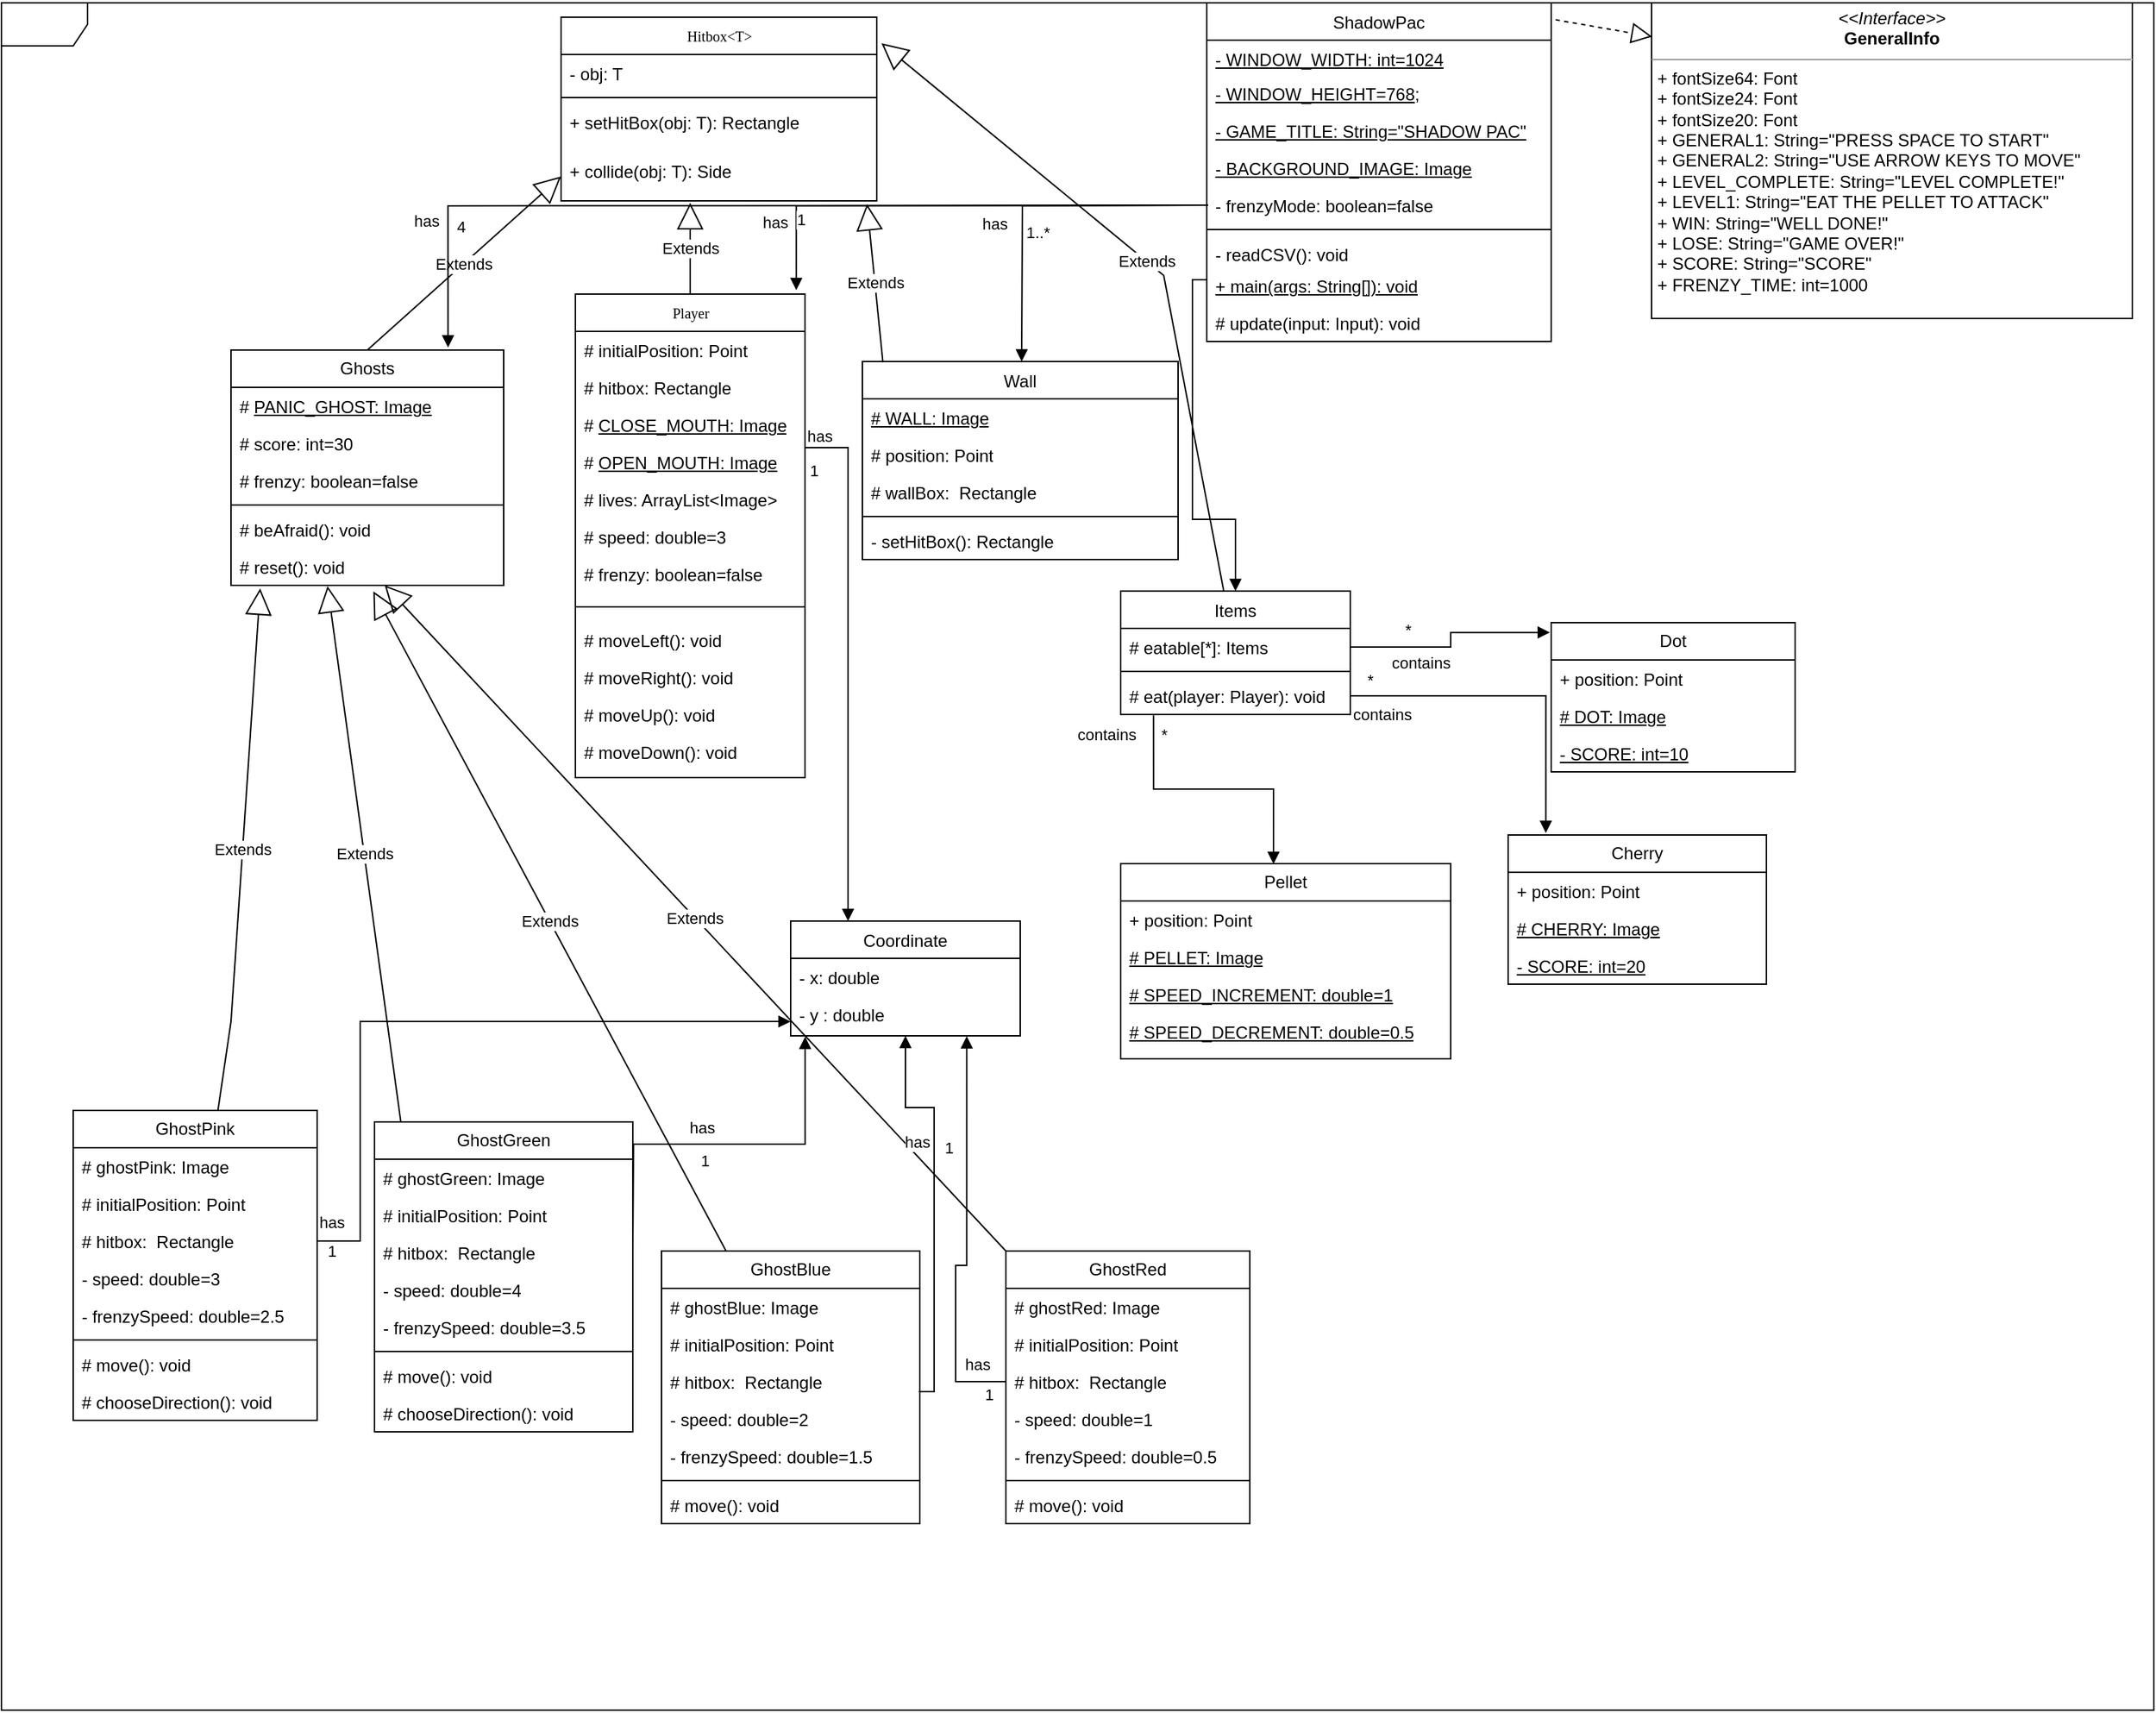 <mxfile version="21.2.1" type="github">
  <diagram name="Project2A" id="c4acf3e9-155e-7222-9cf6-157b1a14988f">
    <mxGraphModel dx="2158" dy="1392" grid="1" gridSize="10" guides="1" tooltips="1" connect="1" arrows="1" fold="1" page="1" pageScale="1" pageWidth="1100" pageHeight="850" background="none" math="0" shadow="0">
      <root>
        <mxCell id="0" />
        <mxCell id="1" parent="0" />
        <mxCell id="17acba5748e5396b-1" value="" style="shape=umlFrame;whiteSpace=wrap;html=1;rounded=0;shadow=0;comic=0;labelBackgroundColor=none;strokeWidth=1;fontFamily=Verdana;fontSize=10;align=center;" parent="1" vertex="1">
          <mxGeometry x="-210" y="-190" width="1500" height="1190" as="geometry" />
        </mxCell>
        <mxCell id="17acba5748e5396b-20" value="Player" style="swimlane;html=1;fontStyle=0;childLayout=stackLayout;horizontal=1;startSize=26;fillColor=none;horizontalStack=0;resizeParent=1;resizeLast=0;collapsible=1;marginBottom=0;swimlaneFillColor=#ffffff;rounded=0;shadow=0;comic=0;labelBackgroundColor=none;strokeWidth=1;fontFamily=Verdana;fontSize=10;align=center;" parent="1" vertex="1">
          <mxGeometry x="190" y="13" width="160" height="337" as="geometry" />
        </mxCell>
        <mxCell id="qDZFBg_JXgDjy2f92j5_-89" value="# initialPosition: Point" style="text;strokeColor=none;fillColor=none;align=left;verticalAlign=top;spacingLeft=4;spacingRight=4;overflow=hidden;rotatable=0;points=[[0,0.5],[1,0.5]];portConstraint=eastwest;whiteSpace=wrap;html=1;" parent="17acba5748e5396b-20" vertex="1">
          <mxGeometry y="26" width="160" height="26" as="geometry" />
        </mxCell>
        <mxCell id="qDZFBg_JXgDjy2f92j5_-82" value="# hitbox: Rectangle" style="text;strokeColor=none;fillColor=none;align=left;verticalAlign=top;spacingLeft=4;spacingRight=4;overflow=hidden;rotatable=0;points=[[0,0.5],[1,0.5]];portConstraint=eastwest;whiteSpace=wrap;html=1;" parent="17acba5748e5396b-20" vertex="1">
          <mxGeometry y="52" width="160" height="26" as="geometry" />
        </mxCell>
        <mxCell id="17acba5748e5396b-26" value="# &lt;u&gt;CLOSE_MOUTH: Image&lt;/u&gt;" style="text;html=1;strokeColor=none;fillColor=none;align=left;verticalAlign=top;spacingLeft=4;spacingRight=4;whiteSpace=wrap;overflow=hidden;rotatable=0;points=[[0,0.5],[1,0.5]];portConstraint=eastwest;rounded=0;labelBackgroundColor=none;" parent="17acba5748e5396b-20" vertex="1">
          <mxGeometry y="78" width="160" height="26" as="geometry" />
        </mxCell>
        <mxCell id="GCUkzV-BT8ThGP77Yl1W-6" value="# &lt;u&gt;OPEN_MOUTH: Image&lt;/u&gt;" style="text;strokeColor=none;fillColor=none;align=left;verticalAlign=top;spacingLeft=4;spacingRight=4;overflow=hidden;rotatable=0;points=[[0,0.5],[1,0.5]];portConstraint=eastwest;whiteSpace=wrap;html=1;rounded=0;labelBackgroundColor=none;" parent="17acba5748e5396b-20" vertex="1">
          <mxGeometry y="104" width="160" height="26" as="geometry" />
        </mxCell>
        <mxCell id="qDZFBg_JXgDjy2f92j5_-4" value="# lives: ArrayList&amp;lt;Image&amp;gt;" style="text;strokeColor=none;fillColor=none;align=left;verticalAlign=top;spacingLeft=4;spacingRight=4;overflow=hidden;rotatable=0;points=[[0,0.5],[1,0.5]];portConstraint=eastwest;whiteSpace=wrap;html=1;rounded=0;labelBackgroundColor=none;" parent="17acba5748e5396b-20" vertex="1">
          <mxGeometry y="130" width="160" height="26" as="geometry" />
        </mxCell>
        <mxCell id="qDZFBg_JXgDjy2f92j5_-105" value="# speed: double=3" style="text;strokeColor=none;fillColor=none;align=left;verticalAlign=top;spacingLeft=4;spacingRight=4;overflow=hidden;rotatable=0;points=[[0,0.5],[1,0.5]];portConstraint=eastwest;whiteSpace=wrap;html=1;" parent="17acba5748e5396b-20" vertex="1">
          <mxGeometry y="156" width="160" height="26" as="geometry" />
        </mxCell>
        <mxCell id="qDZFBg_JXgDjy2f92j5_-115" value="# frenzy: boolean=false" style="text;strokeColor=none;fillColor=none;align=left;verticalAlign=top;spacingLeft=4;spacingRight=4;overflow=hidden;rotatable=0;points=[[0,0.5],[1,0.5]];portConstraint=eastwest;whiteSpace=wrap;html=1;" parent="17acba5748e5396b-20" vertex="1">
          <mxGeometry y="182" width="160" height="26" as="geometry" />
        </mxCell>
        <mxCell id="GCUkzV-BT8ThGP77Yl1W-9" value="" style="line;strokeWidth=1;fillColor=none;align=left;verticalAlign=middle;spacingTop=-1;spacingLeft=3;spacingRight=3;rotatable=0;labelPosition=right;points=[];portConstraint=eastwest;rounded=0;labelBackgroundColor=none;" parent="17acba5748e5396b-20" vertex="1">
          <mxGeometry y="208" width="160" height="20" as="geometry" />
        </mxCell>
        <mxCell id="Q0Cc9bdyWLaLym2gAw66-14" value="# moveLeft(): void" style="text;strokeColor=none;fillColor=none;align=left;verticalAlign=top;spacingLeft=4;spacingRight=4;overflow=hidden;rotatable=0;points=[[0,0.5],[1,0.5]];portConstraint=eastwest;whiteSpace=wrap;html=1;" parent="17acba5748e5396b-20" vertex="1">
          <mxGeometry y="228" width="160" height="26" as="geometry" />
        </mxCell>
        <mxCell id="Q0Cc9bdyWLaLym2gAw66-15" value="# moveRight(): void" style="text;strokeColor=none;fillColor=none;align=left;verticalAlign=top;spacingLeft=4;spacingRight=4;overflow=hidden;rotatable=0;points=[[0,0.5],[1,0.5]];portConstraint=eastwest;whiteSpace=wrap;html=1;" parent="17acba5748e5396b-20" vertex="1">
          <mxGeometry y="254" width="160" height="26" as="geometry" />
        </mxCell>
        <mxCell id="Q0Cc9bdyWLaLym2gAw66-16" value="# moveUp(): void&lt;br&gt;" style="text;strokeColor=none;fillColor=none;align=left;verticalAlign=top;spacingLeft=4;spacingRight=4;overflow=hidden;rotatable=0;points=[[0,0.5],[1,0.5]];portConstraint=eastwest;whiteSpace=wrap;html=1;" parent="17acba5748e5396b-20" vertex="1">
          <mxGeometry y="280" width="160" height="26" as="geometry" />
        </mxCell>
        <mxCell id="Q0Cc9bdyWLaLym2gAw66-17" value="# moveDown(): void" style="text;strokeColor=none;fillColor=none;align=left;verticalAlign=top;spacingLeft=4;spacingRight=4;overflow=hidden;rotatable=0;points=[[0,0.5],[1,0.5]];portConstraint=eastwest;whiteSpace=wrap;html=1;" parent="17acba5748e5396b-20" vertex="1">
          <mxGeometry y="306" width="160" height="26" as="geometry" />
        </mxCell>
        <mxCell id="17acba5748e5396b-30" value="Hitbox&amp;lt;T&amp;gt;" style="swimlane;html=1;fontStyle=0;childLayout=stackLayout;horizontal=1;startSize=26;fillColor=none;horizontalStack=0;resizeParent=1;resizeLast=0;collapsible=1;marginBottom=0;swimlaneFillColor=#ffffff;rounded=0;shadow=0;comic=0;labelBackgroundColor=none;strokeWidth=1;fontFamily=Verdana;fontSize=10;align=center;" parent="1" vertex="1">
          <mxGeometry x="180" y="-180" width="220" height="128" as="geometry" />
        </mxCell>
        <mxCell id="Q0Cc9bdyWLaLym2gAw66-18" value="- obj: T" style="text;strokeColor=none;fillColor=none;align=left;verticalAlign=top;spacingLeft=4;spacingRight=4;overflow=hidden;rotatable=0;points=[[0,0.5],[1,0.5]];portConstraint=eastwest;whiteSpace=wrap;html=1;" parent="17acba5748e5396b-30" vertex="1">
          <mxGeometry y="26" width="220" height="26" as="geometry" />
        </mxCell>
        <mxCell id="YhRiEHtKpG16Ihxb19kn-3" value="" style="line;strokeWidth=1;fillColor=none;align=left;verticalAlign=middle;spacingTop=-1;spacingLeft=3;spacingRight=3;rotatable=0;labelPosition=right;points=[];portConstraint=eastwest;strokeColor=inherit;" vertex="1" parent="17acba5748e5396b-30">
          <mxGeometry y="52" width="220" height="8" as="geometry" />
        </mxCell>
        <mxCell id="17acba5748e5396b-33" value="+ setHitBox(obj: T): Rectangle" style="text;html=1;strokeColor=none;fillColor=none;align=left;verticalAlign=top;spacingLeft=4;spacingRight=4;whiteSpace=wrap;overflow=hidden;rotatable=0;points=[[0,0.5],[1,0.5]];portConstraint=eastwest;rounded=0;labelBackgroundColor=none;" parent="17acba5748e5396b-30" vertex="1">
          <mxGeometry y="60" width="220" height="34" as="geometry" />
        </mxCell>
        <mxCell id="qDZFBg_JXgDjy2f92j5_-71" value="+ collide(obj: T): Side" style="text;strokeColor=none;fillColor=none;align=left;verticalAlign=top;spacingLeft=4;spacingRight=4;overflow=hidden;rotatable=0;points=[[0,0.5],[1,0.5]];portConstraint=eastwest;whiteSpace=wrap;html=1;" parent="17acba5748e5396b-30" vertex="1">
          <mxGeometry y="94" width="220" height="34" as="geometry" />
        </mxCell>
        <mxCell id="GCUkzV-BT8ThGP77Yl1W-14" value="&lt;span style=&quot;font-weight: normal;&quot;&gt;Items&lt;/span&gt;" style="swimlane;fontStyle=1;align=center;verticalAlign=top;childLayout=stackLayout;horizontal=1;startSize=26;horizontalStack=0;resizeParent=1;resizeParentMax=0;resizeLast=0;collapsible=1;marginBottom=0;whiteSpace=wrap;html=1;rounded=0;labelBackgroundColor=none;" parent="1" vertex="1">
          <mxGeometry x="570" y="220" width="160" height="86" as="geometry" />
        </mxCell>
        <mxCell id="GCUkzV-BT8ThGP77Yl1W-15" value="# eatable[*]: Items" style="text;strokeColor=none;fillColor=none;align=left;verticalAlign=top;spacingLeft=4;spacingRight=4;overflow=hidden;rotatable=0;points=[[0,0.5],[1,0.5]];portConstraint=eastwest;whiteSpace=wrap;html=1;rounded=0;labelBackgroundColor=none;" parent="GCUkzV-BT8ThGP77Yl1W-14" vertex="1">
          <mxGeometry y="26" width="160" height="26" as="geometry" />
        </mxCell>
        <mxCell id="GCUkzV-BT8ThGP77Yl1W-16" value="" style="line;strokeWidth=1;fillColor=none;align=left;verticalAlign=middle;spacingTop=-1;spacingLeft=3;spacingRight=3;rotatable=0;labelPosition=right;points=[];portConstraint=eastwest;rounded=0;labelBackgroundColor=none;" parent="GCUkzV-BT8ThGP77Yl1W-14" vertex="1">
          <mxGeometry y="52" width="160" height="8" as="geometry" />
        </mxCell>
        <mxCell id="GCUkzV-BT8ThGP77Yl1W-17" value="# eat(player: Player): void" style="text;strokeColor=none;fillColor=none;align=left;verticalAlign=top;spacingLeft=4;spacingRight=4;overflow=hidden;rotatable=0;points=[[0,0.5],[1,0.5]];portConstraint=eastwest;whiteSpace=wrap;html=1;rounded=0;labelBackgroundColor=none;" parent="GCUkzV-BT8ThGP77Yl1W-14" vertex="1">
          <mxGeometry y="60" width="160" height="26" as="geometry" />
        </mxCell>
        <mxCell id="GCUkzV-BT8ThGP77Yl1W-18" value="Ghosts" style="swimlane;fontStyle=0;childLayout=stackLayout;horizontal=1;startSize=26;fillColor=none;horizontalStack=0;resizeParent=1;resizeParentMax=0;resizeLast=0;collapsible=1;marginBottom=0;whiteSpace=wrap;html=1;rounded=0;labelBackgroundColor=none;" parent="1" vertex="1">
          <mxGeometry x="-50" y="52" width="190" height="164" as="geometry" />
        </mxCell>
        <mxCell id="GCUkzV-BT8ThGP77Yl1W-19" value="# &lt;u&gt;PANIC_GHOST: Image&lt;/u&gt;" style="text;strokeColor=none;fillColor=none;align=left;verticalAlign=top;spacingLeft=4;spacingRight=4;overflow=hidden;rotatable=0;points=[[0,0.5],[1,0.5]];portConstraint=eastwest;whiteSpace=wrap;html=1;rounded=0;labelBackgroundColor=none;" parent="GCUkzV-BT8ThGP77Yl1W-18" vertex="1">
          <mxGeometry y="26" width="190" height="26" as="geometry" />
        </mxCell>
        <mxCell id="GCUkzV-BT8ThGP77Yl1W-20" value="# score: int=30" style="text;strokeColor=none;fillColor=none;align=left;verticalAlign=top;spacingLeft=4;spacingRight=4;overflow=hidden;rotatable=0;points=[[0,0.5],[1,0.5]];portConstraint=eastwest;whiteSpace=wrap;html=1;rounded=0;labelBackgroundColor=none;" parent="GCUkzV-BT8ThGP77Yl1W-18" vertex="1">
          <mxGeometry y="52" width="190" height="26" as="geometry" />
        </mxCell>
        <mxCell id="qDZFBg_JXgDjy2f92j5_-116" value="# frenzy: boolean=false" style="text;strokeColor=none;fillColor=none;align=left;verticalAlign=top;spacingLeft=4;spacingRight=4;overflow=hidden;rotatable=0;points=[[0,0.5],[1,0.5]];portConstraint=eastwest;whiteSpace=wrap;html=1;" parent="GCUkzV-BT8ThGP77Yl1W-18" vertex="1">
          <mxGeometry y="78" width="190" height="26" as="geometry" />
        </mxCell>
        <mxCell id="qDZFBg_JXgDjy2f92j5_-6" value="" style="line;strokeWidth=1;fillColor=none;align=left;verticalAlign=middle;spacingTop=-1;spacingLeft=3;spacingRight=3;rotatable=0;labelPosition=right;points=[];portConstraint=eastwest;rounded=0;labelBackgroundColor=none;" parent="GCUkzV-BT8ThGP77Yl1W-18" vertex="1">
          <mxGeometry y="104" width="190" height="8" as="geometry" />
        </mxCell>
        <mxCell id="GCUkzV-BT8ThGP77Yl1W-21" value="# beAfraid(): void" style="text;strokeColor=none;fillColor=none;align=left;verticalAlign=top;spacingLeft=4;spacingRight=4;overflow=hidden;rotatable=0;points=[[0,0.5],[1,0.5]];portConstraint=eastwest;whiteSpace=wrap;html=1;rounded=0;labelBackgroundColor=none;" parent="GCUkzV-BT8ThGP77Yl1W-18" vertex="1">
          <mxGeometry y="112" width="190" height="26" as="geometry" />
        </mxCell>
        <mxCell id="qDZFBg_JXgDjy2f92j5_-29" value="# reset(): void" style="text;strokeColor=none;fillColor=none;align=left;verticalAlign=top;spacingLeft=4;spacingRight=4;overflow=hidden;rotatable=0;points=[[0,0.5],[1,0.5]];portConstraint=eastwest;whiteSpace=wrap;html=1;rounded=0;labelBackgroundColor=none;" parent="GCUkzV-BT8ThGP77Yl1W-18" vertex="1">
          <mxGeometry y="138" width="190" height="26" as="geometry" />
        </mxCell>
        <mxCell id="GCUkzV-BT8ThGP77Yl1W-22" value="&lt;span style=&quot;font-weight: normal;&quot;&gt;Wall&lt;/span&gt;" style="swimlane;fontStyle=1;align=center;verticalAlign=top;childLayout=stackLayout;horizontal=1;startSize=26;horizontalStack=0;resizeParent=1;resizeParentMax=0;resizeLast=0;collapsible=1;marginBottom=0;whiteSpace=wrap;html=1;rounded=0;labelBackgroundColor=none;" parent="1" vertex="1">
          <mxGeometry x="390" y="60" width="220" height="138" as="geometry" />
        </mxCell>
        <mxCell id="GCUkzV-BT8ThGP77Yl1W-23" value="&lt;u&gt;# WALL: Image&lt;/u&gt;" style="text;strokeColor=none;fillColor=none;align=left;verticalAlign=top;spacingLeft=4;spacingRight=4;overflow=hidden;rotatable=0;points=[[0,0.5],[1,0.5]];portConstraint=eastwest;whiteSpace=wrap;html=1;rounded=0;labelBackgroundColor=none;" parent="GCUkzV-BT8ThGP77Yl1W-22" vertex="1">
          <mxGeometry y="26" width="220" height="26" as="geometry" />
        </mxCell>
        <mxCell id="YhRiEHtKpG16Ihxb19kn-4" value="# position: Point" style="text;strokeColor=none;fillColor=none;align=left;verticalAlign=top;spacingLeft=4;spacingRight=4;overflow=hidden;rotatable=0;points=[[0,0.5],[1,0.5]];portConstraint=eastwest;whiteSpace=wrap;html=1;" vertex="1" parent="GCUkzV-BT8ThGP77Yl1W-22">
          <mxGeometry y="52" width="220" height="26" as="geometry" />
        </mxCell>
        <mxCell id="qDZFBg_JXgDjy2f92j5_-70" value="# wallBox:&amp;nbsp; Rectangle" style="text;strokeColor=none;fillColor=none;align=left;verticalAlign=top;spacingLeft=4;spacingRight=4;overflow=hidden;rotatable=0;points=[[0,0.5],[1,0.5]];portConstraint=eastwest;whiteSpace=wrap;html=1;" parent="GCUkzV-BT8ThGP77Yl1W-22" vertex="1">
          <mxGeometry y="78" width="220" height="26" as="geometry" />
        </mxCell>
        <mxCell id="GCUkzV-BT8ThGP77Yl1W-24" value="" style="line;strokeWidth=1;fillColor=none;align=left;verticalAlign=middle;spacingTop=-1;spacingLeft=3;spacingRight=3;rotatable=0;labelPosition=right;points=[];portConstraint=eastwest;rounded=0;labelBackgroundColor=none;" parent="GCUkzV-BT8ThGP77Yl1W-22" vertex="1">
          <mxGeometry y="104" width="220" height="8" as="geometry" />
        </mxCell>
        <mxCell id="GCUkzV-BT8ThGP77Yl1W-25" value="- setHitBox(): Rectangle" style="text;strokeColor=none;fillColor=none;align=left;verticalAlign=top;spacingLeft=4;spacingRight=4;overflow=hidden;rotatable=0;points=[[0,0.5],[1,0.5]];portConstraint=eastwest;whiteSpace=wrap;html=1;rounded=0;labelBackgroundColor=none;" parent="GCUkzV-BT8ThGP77Yl1W-22" vertex="1">
          <mxGeometry y="112" width="220" height="26" as="geometry" />
        </mxCell>
        <mxCell id="GCUkzV-BT8ThGP77Yl1W-30" value="GhostPink" style="swimlane;fontStyle=0;childLayout=stackLayout;horizontal=1;startSize=26;fillColor=none;horizontalStack=0;resizeParent=1;resizeParentMax=0;resizeLast=0;collapsible=1;marginBottom=0;whiteSpace=wrap;html=1;spacing=2;rounded=0;labelBackgroundColor=none;" parent="1" vertex="1">
          <mxGeometry x="-160" y="582" width="170" height="216" as="geometry" />
        </mxCell>
        <mxCell id="GCUkzV-BT8ThGP77Yl1W-31" value="# ghostPink: Image" style="text;strokeColor=none;fillColor=none;align=left;verticalAlign=top;spacingLeft=4;spacingRight=4;overflow=hidden;rotatable=0;points=[[0,0.5],[1,0.5]];portConstraint=eastwest;whiteSpace=wrap;html=1;rounded=0;labelBackgroundColor=none;" parent="GCUkzV-BT8ThGP77Yl1W-30" vertex="1">
          <mxGeometry y="26" width="170" height="26" as="geometry" />
        </mxCell>
        <mxCell id="qDZFBg_JXgDjy2f92j5_-34" value="# initialPosition: Point" style="text;strokeColor=none;fillColor=none;align=left;verticalAlign=top;spacingLeft=4;spacingRight=4;overflow=hidden;rotatable=0;points=[[0,0.5],[1,0.5]];portConstraint=eastwest;whiteSpace=wrap;html=1;rounded=0;labelBackgroundColor=none;" parent="GCUkzV-BT8ThGP77Yl1W-30" vertex="1">
          <mxGeometry y="52" width="170" height="26" as="geometry" />
        </mxCell>
        <mxCell id="qDZFBg_JXgDjy2f92j5_-66" value="# hitbox:&amp;nbsp; Rectangle" style="text;strokeColor=none;fillColor=none;align=left;verticalAlign=top;spacingLeft=4;spacingRight=4;overflow=hidden;rotatable=0;points=[[0,0.5],[1,0.5]];portConstraint=eastwest;whiteSpace=wrap;html=1;" parent="GCUkzV-BT8ThGP77Yl1W-30" vertex="1">
          <mxGeometry y="78" width="170" height="26" as="geometry" />
        </mxCell>
        <mxCell id="GCUkzV-BT8ThGP77Yl1W-32" value="- speed: double=3" style="text;strokeColor=none;fillColor=none;align=left;verticalAlign=top;spacingLeft=4;spacingRight=4;overflow=hidden;rotatable=0;points=[[0,0.5],[1,0.5]];portConstraint=eastwest;whiteSpace=wrap;html=1;rounded=0;labelBackgroundColor=none;" parent="GCUkzV-BT8ThGP77Yl1W-30" vertex="1">
          <mxGeometry y="104" width="170" height="26" as="geometry" />
        </mxCell>
        <mxCell id="GCUkzV-BT8ThGP77Yl1W-33" value="- frenzySpeed: double=2.5" style="text;strokeColor=none;fillColor=none;align=left;verticalAlign=top;spacingLeft=4;spacingRight=4;overflow=hidden;rotatable=0;points=[[0,0.5],[1,0.5]];portConstraint=eastwest;whiteSpace=wrap;html=1;rounded=0;labelBackgroundColor=none;" parent="GCUkzV-BT8ThGP77Yl1W-30" vertex="1">
          <mxGeometry y="130" width="170" height="26" as="geometry" />
        </mxCell>
        <mxCell id="qDZFBg_JXgDjy2f92j5_-18" value="" style="line;strokeWidth=1;fillColor=none;align=left;verticalAlign=middle;spacingTop=-1;spacingLeft=3;spacingRight=3;rotatable=0;labelPosition=right;points=[];portConstraint=eastwest;rounded=0;labelBackgroundColor=none;" parent="GCUkzV-BT8ThGP77Yl1W-30" vertex="1">
          <mxGeometry y="156" width="170" height="8" as="geometry" />
        </mxCell>
        <mxCell id="qDZFBg_JXgDjy2f92j5_-27" value="# move(): void" style="text;strokeColor=none;fillColor=none;align=left;verticalAlign=top;spacingLeft=4;spacingRight=4;overflow=hidden;rotatable=0;points=[[0,0.5],[1,0.5]];portConstraint=eastwest;whiteSpace=wrap;html=1;rounded=0;labelBackgroundColor=none;" parent="GCUkzV-BT8ThGP77Yl1W-30" vertex="1">
          <mxGeometry y="164" width="170" height="26" as="geometry" />
        </mxCell>
        <mxCell id="qDZFBg_JXgDjy2f92j5_-36" value="# chooseDirection(): void" style="text;strokeColor=none;fillColor=none;align=left;verticalAlign=top;spacingLeft=4;spacingRight=4;overflow=hidden;rotatable=0;points=[[0,0.5],[1,0.5]];portConstraint=eastwest;whiteSpace=wrap;html=1;rounded=0;labelBackgroundColor=none;" parent="GCUkzV-BT8ThGP77Yl1W-30" vertex="1">
          <mxGeometry y="190" width="170" height="26" as="geometry" />
        </mxCell>
        <mxCell id="GCUkzV-BT8ThGP77Yl1W-42" value="Dot" style="swimlane;fontStyle=0;childLayout=stackLayout;horizontal=1;startSize=26;fillColor=none;horizontalStack=0;resizeParent=1;resizeParentMax=0;resizeLast=0;collapsible=1;marginBottom=0;whiteSpace=wrap;html=1;rounded=0;labelBackgroundColor=none;" parent="1" vertex="1">
          <mxGeometry x="870" y="242" width="170" height="104" as="geometry" />
        </mxCell>
        <mxCell id="Q0Cc9bdyWLaLym2gAw66-7" value="+ position: Point" style="text;strokeColor=none;fillColor=none;align=left;verticalAlign=top;spacingLeft=4;spacingRight=4;overflow=hidden;rotatable=0;points=[[0,0.5],[1,0.5]];portConstraint=eastwest;whiteSpace=wrap;html=1;" parent="GCUkzV-BT8ThGP77Yl1W-42" vertex="1">
          <mxGeometry y="26" width="170" height="26" as="geometry" />
        </mxCell>
        <mxCell id="qDZFBg_JXgDjy2f92j5_-103" value="&lt;u&gt;# DOT: Image&lt;/u&gt;" style="text;strokeColor=none;fillColor=none;align=left;verticalAlign=top;spacingLeft=4;spacingRight=4;overflow=hidden;rotatable=0;points=[[0,0.5],[1,0.5]];portConstraint=eastwest;whiteSpace=wrap;html=1;rounded=0;labelBackgroundColor=none;" parent="GCUkzV-BT8ThGP77Yl1W-42" vertex="1">
          <mxGeometry y="52" width="170" height="26" as="geometry" />
        </mxCell>
        <mxCell id="GCUkzV-BT8ThGP77Yl1W-43" value="&lt;u&gt;- SCORE: int=10&lt;/u&gt;" style="text;strokeColor=none;fillColor=none;align=left;verticalAlign=top;spacingLeft=4;spacingRight=4;overflow=hidden;rotatable=0;points=[[0,0.5],[1,0.5]];portConstraint=eastwest;whiteSpace=wrap;html=1;rounded=0;labelBackgroundColor=none;" parent="GCUkzV-BT8ThGP77Yl1W-42" vertex="1">
          <mxGeometry y="78" width="170" height="26" as="geometry" />
        </mxCell>
        <mxCell id="GCUkzV-BT8ThGP77Yl1W-46" value="Cherry" style="swimlane;fontStyle=0;childLayout=stackLayout;horizontal=1;startSize=26;fillColor=none;horizontalStack=0;resizeParent=1;resizeParentMax=0;resizeLast=0;collapsible=1;marginBottom=0;whiteSpace=wrap;html=1;rounded=0;labelBackgroundColor=none;" parent="1" vertex="1">
          <mxGeometry x="840" y="390" width="180" height="104" as="geometry" />
        </mxCell>
        <mxCell id="Q0Cc9bdyWLaLym2gAw66-6" value="+ position: Point" style="text;strokeColor=none;fillColor=none;align=left;verticalAlign=top;spacingLeft=4;spacingRight=4;overflow=hidden;rotatable=0;points=[[0,0.5],[1,0.5]];portConstraint=eastwest;whiteSpace=wrap;html=1;" parent="GCUkzV-BT8ThGP77Yl1W-46" vertex="1">
          <mxGeometry y="26" width="180" height="26" as="geometry" />
        </mxCell>
        <mxCell id="GCUkzV-BT8ThGP77Yl1W-47" value="&lt;u style=&quot;border-color: var(--border-color);&quot;&gt;# CHERRY: Image&lt;/u&gt;" style="text;strokeColor=none;fillColor=none;align=left;verticalAlign=top;spacingLeft=4;spacingRight=4;overflow=hidden;rotatable=0;points=[[0,0.5],[1,0.5]];portConstraint=eastwest;whiteSpace=wrap;html=1;rounded=0;labelBackgroundColor=none;" parent="GCUkzV-BT8ThGP77Yl1W-46" vertex="1">
          <mxGeometry y="52" width="180" height="26" as="geometry" />
        </mxCell>
        <mxCell id="GCUkzV-BT8ThGP77Yl1W-48" value="&lt;u style=&quot;border-color: var(--border-color);&quot;&gt;- SCORE: int=20&lt;/u&gt;" style="text;strokeColor=none;fillColor=none;align=left;verticalAlign=top;spacingLeft=4;spacingRight=4;overflow=hidden;rotatable=0;points=[[0,0.5],[1,0.5]];portConstraint=eastwest;whiteSpace=wrap;html=1;rounded=0;labelBackgroundColor=none;" parent="GCUkzV-BT8ThGP77Yl1W-46" vertex="1">
          <mxGeometry y="78" width="180" height="26" as="geometry" />
        </mxCell>
        <mxCell id="GCUkzV-BT8ThGP77Yl1W-50" value="Pellet" style="swimlane;fontStyle=0;childLayout=stackLayout;horizontal=1;startSize=26;fillColor=none;horizontalStack=0;resizeParent=1;resizeParentMax=0;resizeLast=0;collapsible=1;marginBottom=0;whiteSpace=wrap;html=1;rounded=0;labelBackgroundColor=none;" parent="1" vertex="1">
          <mxGeometry x="570" y="410" width="230" height="136" as="geometry" />
        </mxCell>
        <mxCell id="Q0Cc9bdyWLaLym2gAw66-5" value="+ position: Point" style="text;strokeColor=none;fillColor=none;align=left;verticalAlign=top;spacingLeft=4;spacingRight=4;overflow=hidden;rotatable=0;points=[[0,0.5],[1,0.5]];portConstraint=eastwest;whiteSpace=wrap;html=1;" parent="GCUkzV-BT8ThGP77Yl1W-50" vertex="1">
          <mxGeometry y="26" width="230" height="26" as="geometry" />
        </mxCell>
        <mxCell id="GCUkzV-BT8ThGP77Yl1W-51" value="&lt;u style=&quot;border-color: var(--border-color);&quot;&gt;# PELLET: Image&lt;/u&gt;" style="text;strokeColor=none;fillColor=none;align=left;verticalAlign=top;spacingLeft=4;spacingRight=4;overflow=hidden;rotatable=0;points=[[0,0.5],[1,0.5]];portConstraint=eastwest;whiteSpace=wrap;html=1;rounded=0;labelBackgroundColor=none;" parent="GCUkzV-BT8ThGP77Yl1W-50" vertex="1">
          <mxGeometry y="52" width="230" height="26" as="geometry" />
        </mxCell>
        <mxCell id="GCUkzV-BT8ThGP77Yl1W-52" value="&lt;u&gt;# SPEED_INCREMENT: double=1&lt;/u&gt;" style="text;strokeColor=none;fillColor=none;align=left;verticalAlign=top;spacingLeft=4;spacingRight=4;overflow=hidden;rotatable=0;points=[[0,0.5],[1,0.5]];portConstraint=eastwest;whiteSpace=wrap;html=1;rounded=0;labelBackgroundColor=none;" parent="GCUkzV-BT8ThGP77Yl1W-50" vertex="1">
          <mxGeometry y="78" width="230" height="26" as="geometry" />
        </mxCell>
        <mxCell id="GCUkzV-BT8ThGP77Yl1W-53" value="&lt;u&gt;# SPEED_DECREMENT: double=0.5&lt;/u&gt;" style="text;strokeColor=none;fillColor=none;align=left;verticalAlign=top;spacingLeft=4;spacingRight=4;overflow=hidden;rotatable=0;points=[[0,0.5],[1,0.5]];portConstraint=eastwest;whiteSpace=wrap;html=1;rounded=0;labelBackgroundColor=none;" parent="GCUkzV-BT8ThGP77Yl1W-50" vertex="1">
          <mxGeometry y="104" width="230" height="32" as="geometry" />
        </mxCell>
        <mxCell id="GCUkzV-BT8ThGP77Yl1W-63" value="&lt;p style=&quot;margin:0px;margin-top:4px;text-align:center;&quot;&gt;&lt;i&gt;&amp;lt;&amp;lt;Interface&amp;gt;&amp;gt;&lt;/i&gt;&lt;br&gt;&lt;b&gt;GeneralInfo&lt;/b&gt;&lt;/p&gt;&lt;hr size=&quot;1&quot;&gt;&lt;p style=&quot;margin:0px;margin-left:4px;&quot;&gt;+ fontSize64: Font&lt;br&gt;+ fontSize24: Font&lt;/p&gt;&lt;p style=&quot;margin:0px;margin-left:4px;&quot;&gt;+ fontSize20: Font&lt;/p&gt;&lt;p style=&quot;margin:0px;margin-left:4px;&quot;&gt;+ GENERAL1: String=&quot;PRESS SPACE TO START&quot;&lt;/p&gt;&lt;p style=&quot;margin:0px;margin-left:4px;&quot;&gt;+ GENERAL2: String=&quot;USE ARROW KEYS TO MOVE&quot;&lt;/p&gt;&lt;p style=&quot;margin:0px;margin-left:4px;&quot;&gt;+ LEVEL_COMPLETE: String=&quot;LEVEL COMPLETE!&quot;&lt;/p&gt;&lt;p style=&quot;margin:0px;margin-left:4px;&quot;&gt;+ LEVEL1: String=&quot;EAT THE PELLET TO ATTACK&quot;&lt;/p&gt;&lt;p style=&quot;margin:0px;margin-left:4px;&quot;&gt;+ WIN: String=&quot;WELL DONE!&quot;&lt;/p&gt;&lt;p style=&quot;margin:0px;margin-left:4px;&quot;&gt;+ LOSE: String=&quot;GAME OVER!&quot;&lt;/p&gt;&lt;p style=&quot;margin:0px;margin-left:4px;&quot;&gt;+ SCORE: String=&quot;SCORE&quot;&lt;/p&gt;&lt;p style=&quot;margin:0px;margin-left:4px;&quot;&gt;+ FRENZY_TIME: int=1000&lt;/p&gt;" style="verticalAlign=top;align=left;overflow=fill;fontSize=12;fontFamily=Helvetica;html=1;whiteSpace=wrap;rounded=0;labelBackgroundColor=none;" parent="1" vertex="1">
          <mxGeometry x="940" y="-190" width="335" height="220" as="geometry" />
        </mxCell>
        <mxCell id="qDZFBg_JXgDjy2f92j5_-19" value="GhostGreen" style="swimlane;fontStyle=0;childLayout=stackLayout;horizontal=1;startSize=26;fillColor=none;horizontalStack=0;resizeParent=1;resizeParentMax=0;resizeLast=0;collapsible=1;marginBottom=0;whiteSpace=wrap;html=1;spacing=2;rounded=0;labelBackgroundColor=none;" parent="1" vertex="1">
          <mxGeometry x="50" y="590" width="180" height="216" as="geometry" />
        </mxCell>
        <mxCell id="qDZFBg_JXgDjy2f92j5_-20" value="# ghostGreen: Image" style="text;strokeColor=none;fillColor=none;align=left;verticalAlign=top;spacingLeft=4;spacingRight=4;overflow=hidden;rotatable=0;points=[[0,0.5],[1,0.5]];portConstraint=eastwest;whiteSpace=wrap;html=1;rounded=0;labelBackgroundColor=none;" parent="qDZFBg_JXgDjy2f92j5_-19" vertex="1">
          <mxGeometry y="26" width="180" height="26" as="geometry" />
        </mxCell>
        <mxCell id="qDZFBg_JXgDjy2f92j5_-30" value="# initialPosition: Point" style="text;strokeColor=none;fillColor=none;align=left;verticalAlign=top;spacingLeft=4;spacingRight=4;overflow=hidden;rotatable=0;points=[[0,0.5],[1,0.5]];portConstraint=eastwest;whiteSpace=wrap;html=1;rounded=0;labelBackgroundColor=none;" parent="qDZFBg_JXgDjy2f92j5_-19" vertex="1">
          <mxGeometry y="52" width="180" height="26" as="geometry" />
        </mxCell>
        <mxCell id="qDZFBg_JXgDjy2f92j5_-67" value="# hitbox:&amp;nbsp; Rectangle" style="text;strokeColor=none;fillColor=none;align=left;verticalAlign=top;spacingLeft=4;spacingRight=4;overflow=hidden;rotatable=0;points=[[0,0.5],[1,0.5]];portConstraint=eastwest;whiteSpace=wrap;html=1;" parent="qDZFBg_JXgDjy2f92j5_-19" vertex="1">
          <mxGeometry y="78" width="180" height="26" as="geometry" />
        </mxCell>
        <mxCell id="qDZFBg_JXgDjy2f92j5_-21" value="- speed: double=4" style="text;strokeColor=none;fillColor=none;align=left;verticalAlign=top;spacingLeft=4;spacingRight=4;overflow=hidden;rotatable=0;points=[[0,0.5],[1,0.5]];portConstraint=eastwest;whiteSpace=wrap;html=1;rounded=0;labelBackgroundColor=none;" parent="qDZFBg_JXgDjy2f92j5_-19" vertex="1">
          <mxGeometry y="104" width="180" height="26" as="geometry" />
        </mxCell>
        <mxCell id="qDZFBg_JXgDjy2f92j5_-22" value="- frenzySpeed: double=3.5" style="text;strokeColor=none;fillColor=none;align=left;verticalAlign=top;spacingLeft=4;spacingRight=4;overflow=hidden;rotatable=0;points=[[0,0.5],[1,0.5]];portConstraint=eastwest;whiteSpace=wrap;html=1;rounded=0;labelBackgroundColor=none;" parent="qDZFBg_JXgDjy2f92j5_-19" vertex="1">
          <mxGeometry y="130" width="180" height="26" as="geometry" />
        </mxCell>
        <mxCell id="qDZFBg_JXgDjy2f92j5_-23" value="" style="line;strokeWidth=1;fillColor=none;align=left;verticalAlign=middle;spacingTop=-1;spacingLeft=3;spacingRight=3;rotatable=0;labelPosition=right;points=[];portConstraint=eastwest;rounded=0;labelBackgroundColor=none;" parent="qDZFBg_JXgDjy2f92j5_-19" vertex="1">
          <mxGeometry y="156" width="180" height="8" as="geometry" />
        </mxCell>
        <mxCell id="qDZFBg_JXgDjy2f92j5_-26" value="# move(): void" style="text;strokeColor=none;fillColor=none;align=left;verticalAlign=top;spacingLeft=4;spacingRight=4;overflow=hidden;rotatable=0;points=[[0,0.5],[1,0.5]];portConstraint=eastwest;whiteSpace=wrap;html=1;rounded=0;labelBackgroundColor=none;" parent="qDZFBg_JXgDjy2f92j5_-19" vertex="1">
          <mxGeometry y="164" width="180" height="26" as="geometry" />
        </mxCell>
        <mxCell id="qDZFBg_JXgDjy2f92j5_-47" value="# chooseDirection(): void" style="text;strokeColor=none;fillColor=none;align=left;verticalAlign=top;spacingLeft=4;spacingRight=4;overflow=hidden;rotatable=0;points=[[0,0.5],[1,0.5]];portConstraint=eastwest;whiteSpace=wrap;html=1;rounded=0;labelBackgroundColor=none;" parent="qDZFBg_JXgDjy2f92j5_-19" vertex="1">
          <mxGeometry y="190" width="180" height="26" as="geometry" />
        </mxCell>
        <mxCell id="qDZFBg_JXgDjy2f92j5_-38" value="GhostBlue" style="swimlane;fontStyle=0;childLayout=stackLayout;horizontal=1;startSize=26;fillColor=none;horizontalStack=0;resizeParent=1;resizeParentMax=0;resizeLast=0;collapsible=1;marginBottom=0;whiteSpace=wrap;html=1;spacing=2;rounded=0;labelBackgroundColor=none;" parent="1" vertex="1">
          <mxGeometry x="250" y="680" width="180" height="190" as="geometry" />
        </mxCell>
        <mxCell id="qDZFBg_JXgDjy2f92j5_-39" value="# ghostBlue: Image" style="text;strokeColor=none;fillColor=none;align=left;verticalAlign=top;spacingLeft=4;spacingRight=4;overflow=hidden;rotatable=0;points=[[0,0.5],[1,0.5]];portConstraint=eastwest;whiteSpace=wrap;html=1;rounded=0;labelBackgroundColor=none;" parent="qDZFBg_JXgDjy2f92j5_-38" vertex="1">
          <mxGeometry y="26" width="180" height="26" as="geometry" />
        </mxCell>
        <mxCell id="qDZFBg_JXgDjy2f92j5_-40" value="# initialPosition: Point" style="text;strokeColor=none;fillColor=none;align=left;verticalAlign=top;spacingLeft=4;spacingRight=4;overflow=hidden;rotatable=0;points=[[0,0.5],[1,0.5]];portConstraint=eastwest;whiteSpace=wrap;html=1;rounded=0;labelBackgroundColor=none;" parent="qDZFBg_JXgDjy2f92j5_-38" vertex="1">
          <mxGeometry y="52" width="180" height="26" as="geometry" />
        </mxCell>
        <mxCell id="qDZFBg_JXgDjy2f92j5_-68" value="# hitbox:&amp;nbsp; Rectangle" style="text;strokeColor=none;fillColor=none;align=left;verticalAlign=top;spacingLeft=4;spacingRight=4;overflow=hidden;rotatable=0;points=[[0,0.5],[1,0.5]];portConstraint=eastwest;whiteSpace=wrap;html=1;" parent="qDZFBg_JXgDjy2f92j5_-38" vertex="1">
          <mxGeometry y="78" width="180" height="26" as="geometry" />
        </mxCell>
        <mxCell id="qDZFBg_JXgDjy2f92j5_-42" value="- speed: double=2" style="text;strokeColor=none;fillColor=none;align=left;verticalAlign=top;spacingLeft=4;spacingRight=4;overflow=hidden;rotatable=0;points=[[0,0.5],[1,0.5]];portConstraint=eastwest;whiteSpace=wrap;html=1;rounded=0;labelBackgroundColor=none;" parent="qDZFBg_JXgDjy2f92j5_-38" vertex="1">
          <mxGeometry y="104" width="180" height="26" as="geometry" />
        </mxCell>
        <mxCell id="qDZFBg_JXgDjy2f92j5_-43" value="- frenzySpeed: double=1.5" style="text;strokeColor=none;fillColor=none;align=left;verticalAlign=top;spacingLeft=4;spacingRight=4;overflow=hidden;rotatable=0;points=[[0,0.5],[1,0.5]];portConstraint=eastwest;whiteSpace=wrap;html=1;rounded=0;labelBackgroundColor=none;" parent="qDZFBg_JXgDjy2f92j5_-38" vertex="1">
          <mxGeometry y="130" width="180" height="26" as="geometry" />
        </mxCell>
        <mxCell id="qDZFBg_JXgDjy2f92j5_-44" value="" style="line;strokeWidth=1;fillColor=none;align=left;verticalAlign=middle;spacingTop=-1;spacingLeft=3;spacingRight=3;rotatable=0;labelPosition=right;points=[];portConstraint=eastwest;rounded=0;labelBackgroundColor=none;" parent="qDZFBg_JXgDjy2f92j5_-38" vertex="1">
          <mxGeometry y="156" width="180" height="8" as="geometry" />
        </mxCell>
        <mxCell id="qDZFBg_JXgDjy2f92j5_-45" value="# move(): void" style="text;strokeColor=none;fillColor=none;align=left;verticalAlign=top;spacingLeft=4;spacingRight=4;overflow=hidden;rotatable=0;points=[[0,0.5],[1,0.5]];portConstraint=eastwest;whiteSpace=wrap;html=1;rounded=0;labelBackgroundColor=none;" parent="qDZFBg_JXgDjy2f92j5_-38" vertex="1">
          <mxGeometry y="164" width="180" height="26" as="geometry" />
        </mxCell>
        <mxCell id="qDZFBg_JXgDjy2f92j5_-48" value="GhostRed" style="swimlane;fontStyle=0;childLayout=stackLayout;horizontal=1;startSize=26;fillColor=none;horizontalStack=0;resizeParent=1;resizeParentMax=0;resizeLast=0;collapsible=1;marginBottom=0;whiteSpace=wrap;html=1;spacing=2;rounded=0;labelBackgroundColor=none;" parent="1" vertex="1">
          <mxGeometry x="490" y="680" width="170" height="190" as="geometry" />
        </mxCell>
        <mxCell id="qDZFBg_JXgDjy2f92j5_-49" value="# ghostRed: Image" style="text;strokeColor=none;fillColor=none;align=left;verticalAlign=top;spacingLeft=4;spacingRight=4;overflow=hidden;rotatable=0;points=[[0,0.5],[1,0.5]];portConstraint=eastwest;whiteSpace=wrap;html=1;rounded=0;labelBackgroundColor=none;" parent="qDZFBg_JXgDjy2f92j5_-48" vertex="1">
          <mxGeometry y="26" width="170" height="26" as="geometry" />
        </mxCell>
        <mxCell id="qDZFBg_JXgDjy2f92j5_-50" value="# initialPosition: Point" style="text;strokeColor=none;fillColor=none;align=left;verticalAlign=top;spacingLeft=4;spacingRight=4;overflow=hidden;rotatable=0;points=[[0,0.5],[1,0.5]];portConstraint=eastwest;whiteSpace=wrap;html=1;rounded=0;labelBackgroundColor=none;" parent="qDZFBg_JXgDjy2f92j5_-48" vertex="1">
          <mxGeometry y="52" width="170" height="26" as="geometry" />
        </mxCell>
        <mxCell id="qDZFBg_JXgDjy2f92j5_-69" value="# hitbox:&amp;nbsp; Rectangle" style="text;strokeColor=none;fillColor=none;align=left;verticalAlign=top;spacingLeft=4;spacingRight=4;overflow=hidden;rotatable=0;points=[[0,0.5],[1,0.5]];portConstraint=eastwest;whiteSpace=wrap;html=1;" parent="qDZFBg_JXgDjy2f92j5_-48" vertex="1">
          <mxGeometry y="78" width="170" height="26" as="geometry" />
        </mxCell>
        <mxCell id="qDZFBg_JXgDjy2f92j5_-52" value="- speed: double=1" style="text;strokeColor=none;fillColor=none;align=left;verticalAlign=top;spacingLeft=4;spacingRight=4;overflow=hidden;rotatable=0;points=[[0,0.5],[1,0.5]];portConstraint=eastwest;whiteSpace=wrap;html=1;rounded=0;labelBackgroundColor=none;" parent="qDZFBg_JXgDjy2f92j5_-48" vertex="1">
          <mxGeometry y="104" width="170" height="26" as="geometry" />
        </mxCell>
        <mxCell id="qDZFBg_JXgDjy2f92j5_-53" value="- frenzySpeed: double=0.5" style="text;strokeColor=none;fillColor=none;align=left;verticalAlign=top;spacingLeft=4;spacingRight=4;overflow=hidden;rotatable=0;points=[[0,0.5],[1,0.5]];portConstraint=eastwest;whiteSpace=wrap;html=1;rounded=0;labelBackgroundColor=none;" parent="qDZFBg_JXgDjy2f92j5_-48" vertex="1">
          <mxGeometry y="130" width="170" height="26" as="geometry" />
        </mxCell>
        <mxCell id="qDZFBg_JXgDjy2f92j5_-54" value="" style="line;strokeWidth=1;fillColor=none;align=left;verticalAlign=middle;spacingTop=-1;spacingLeft=3;spacingRight=3;rotatable=0;labelPosition=right;points=[];portConstraint=eastwest;rounded=0;labelBackgroundColor=none;" parent="qDZFBg_JXgDjy2f92j5_-48" vertex="1">
          <mxGeometry y="156" width="170" height="8" as="geometry" />
        </mxCell>
        <mxCell id="qDZFBg_JXgDjy2f92j5_-55" value="# move(): void" style="text;strokeColor=none;fillColor=none;align=left;verticalAlign=top;spacingLeft=4;spacingRight=4;overflow=hidden;rotatable=0;points=[[0,0.5],[1,0.5]];portConstraint=eastwest;whiteSpace=wrap;html=1;rounded=0;labelBackgroundColor=none;" parent="qDZFBg_JXgDjy2f92j5_-48" vertex="1">
          <mxGeometry y="164" width="170" height="26" as="geometry" />
        </mxCell>
        <mxCell id="qDZFBg_JXgDjy2f92j5_-83" value="&lt;span style=&quot;font-weight: normal;&quot;&gt;Coordinate&lt;/span&gt;" style="swimlane;fontStyle=1;align=center;verticalAlign=top;childLayout=stackLayout;horizontal=1;startSize=26;horizontalStack=0;resizeParent=1;resizeParentMax=0;resizeLast=0;collapsible=1;marginBottom=0;whiteSpace=wrap;html=1;" parent="1" vertex="1">
          <mxGeometry x="340" y="450" width="160" height="80" as="geometry" />
        </mxCell>
        <mxCell id="qDZFBg_JXgDjy2f92j5_-84" value="- x: double" style="text;strokeColor=none;fillColor=none;align=left;verticalAlign=top;spacingLeft=4;spacingRight=4;overflow=hidden;rotatable=0;points=[[0,0.5],[1,0.5]];portConstraint=eastwest;whiteSpace=wrap;html=1;" parent="qDZFBg_JXgDjy2f92j5_-83" vertex="1">
          <mxGeometry y="26" width="160" height="26" as="geometry" />
        </mxCell>
        <mxCell id="qDZFBg_JXgDjy2f92j5_-87" value="- y : double" style="text;strokeColor=none;fillColor=none;align=left;verticalAlign=top;spacingLeft=4;spacingRight=4;overflow=hidden;rotatable=0;points=[[0,0.5],[1,0.5]];portConstraint=eastwest;whiteSpace=wrap;html=1;" parent="qDZFBg_JXgDjy2f92j5_-83" vertex="1">
          <mxGeometry y="52" width="160" height="28" as="geometry" />
        </mxCell>
        <mxCell id="Q0Cc9bdyWLaLym2gAw66-1" value="&lt;span style=&quot;font-weight: normal;&quot;&gt;ShadowPac&lt;/span&gt;" style="swimlane;fontStyle=1;align=center;verticalAlign=top;childLayout=stackLayout;horizontal=1;startSize=26;horizontalStack=0;resizeParent=1;resizeParentMax=0;resizeLast=0;collapsible=1;marginBottom=0;whiteSpace=wrap;html=1;" parent="1" vertex="1">
          <mxGeometry x="630" y="-190" width="240" height="236" as="geometry" />
        </mxCell>
        <mxCell id="Q0Cc9bdyWLaLym2gAw66-2" value="&lt;u&gt;- WINDOW_WIDTH: int=1024&lt;/u&gt;" style="text;strokeColor=none;fillColor=none;align=left;verticalAlign=top;spacingLeft=4;spacingRight=4;overflow=hidden;rotatable=0;points=[[0,0.5],[1,0.5]];portConstraint=eastwest;whiteSpace=wrap;html=1;" parent="Q0Cc9bdyWLaLym2gAw66-1" vertex="1">
          <mxGeometry y="26" width="240" height="24" as="geometry" />
        </mxCell>
        <mxCell id="Q0Cc9bdyWLaLym2gAw66-9" value="&lt;u&gt;- WINDOW_HEIGHT=768;&lt;/u&gt;" style="text;strokeColor=none;fillColor=none;align=left;verticalAlign=top;spacingLeft=4;spacingRight=4;overflow=hidden;rotatable=0;points=[[0,0.5],[1,0.5]];portConstraint=eastwest;whiteSpace=wrap;html=1;" parent="Q0Cc9bdyWLaLym2gAw66-1" vertex="1">
          <mxGeometry y="50" width="240" height="26" as="geometry" />
        </mxCell>
        <mxCell id="Q0Cc9bdyWLaLym2gAw66-10" value="&lt;u&gt;- GAME_TITLE: String=&quot;SHADOW PAC&quot;&lt;/u&gt;" style="text;strokeColor=none;fillColor=none;align=left;verticalAlign=top;spacingLeft=4;spacingRight=4;overflow=hidden;rotatable=0;points=[[0,0.5],[1,0.5]];portConstraint=eastwest;whiteSpace=wrap;html=1;" parent="Q0Cc9bdyWLaLym2gAw66-1" vertex="1">
          <mxGeometry y="76" width="240" height="26" as="geometry" />
        </mxCell>
        <mxCell id="Q0Cc9bdyWLaLym2gAw66-11" value="&lt;u&gt;- BACKGROUND_IMAGE: Image&lt;/u&gt;" style="text;strokeColor=none;fillColor=none;align=left;verticalAlign=top;spacingLeft=4;spacingRight=4;overflow=hidden;rotatable=0;points=[[0,0.5],[1,0.5]];portConstraint=eastwest;whiteSpace=wrap;html=1;" parent="Q0Cc9bdyWLaLym2gAw66-1" vertex="1">
          <mxGeometry y="102" width="240" height="26" as="geometry" />
        </mxCell>
        <mxCell id="Q0Cc9bdyWLaLym2gAw66-41" value="- frenzyMode: boolean=false" style="text;strokeColor=none;fillColor=none;align=left;verticalAlign=top;spacingLeft=4;spacingRight=4;overflow=hidden;rotatable=0;points=[[0,0.5],[1,0.5]];portConstraint=eastwest;whiteSpace=wrap;html=1;" parent="Q0Cc9bdyWLaLym2gAw66-1" vertex="1">
          <mxGeometry y="128" width="240" height="26" as="geometry" />
        </mxCell>
        <mxCell id="Q0Cc9bdyWLaLym2gAw66-3" value="" style="line;strokeWidth=1;fillColor=none;align=left;verticalAlign=middle;spacingTop=-1;spacingLeft=3;spacingRight=3;rotatable=0;labelPosition=right;points=[];portConstraint=eastwest;strokeColor=inherit;" parent="Q0Cc9bdyWLaLym2gAw66-1" vertex="1">
          <mxGeometry y="154" width="240" height="8" as="geometry" />
        </mxCell>
        <mxCell id="Q0Cc9bdyWLaLym2gAw66-4" value="- readCSV(): void" style="text;strokeColor=none;fillColor=none;align=left;verticalAlign=top;spacingLeft=4;spacingRight=4;overflow=hidden;rotatable=0;points=[[0,0.5],[1,0.5]];portConstraint=eastwest;whiteSpace=wrap;html=1;" parent="Q0Cc9bdyWLaLym2gAw66-1" vertex="1">
          <mxGeometry y="162" width="240" height="22" as="geometry" />
        </mxCell>
        <mxCell id="Q0Cc9bdyWLaLym2gAw66-12" value="&lt;u&gt;+ main(args: String[]): void&lt;/u&gt;" style="text;strokeColor=none;fillColor=none;align=left;verticalAlign=top;spacingLeft=4;spacingRight=4;overflow=hidden;rotatable=0;points=[[0,0.5],[1,0.5]];portConstraint=eastwest;whiteSpace=wrap;html=1;" parent="Q0Cc9bdyWLaLym2gAw66-1" vertex="1">
          <mxGeometry y="184" width="240" height="26" as="geometry" />
        </mxCell>
        <mxCell id="Q0Cc9bdyWLaLym2gAw66-13" value="# update(input: Input): void" style="text;strokeColor=none;fillColor=none;align=left;verticalAlign=top;spacingLeft=4;spacingRight=4;overflow=hidden;rotatable=0;points=[[0,0.5],[1,0.5]];portConstraint=eastwest;whiteSpace=wrap;html=1;" parent="Q0Cc9bdyWLaLym2gAw66-1" vertex="1">
          <mxGeometry y="210" width="240" height="26" as="geometry" />
        </mxCell>
        <mxCell id="Q0Cc9bdyWLaLym2gAw66-19" value="Extends" style="endArrow=block;endSize=16;endFill=0;html=1;rounded=0;entryX=0.107;entryY=1.083;entryDx=0;entryDy=0;entryPerimeter=0;" parent="1" source="GCUkzV-BT8ThGP77Yl1W-30" target="qDZFBg_JXgDjy2f92j5_-29" edge="1">
          <mxGeometry width="160" relative="1" as="geometry">
            <mxPoint x="-130" y="520" as="sourcePoint" />
            <mxPoint x="30" y="520" as="targetPoint" />
            <Array as="points">
              <mxPoint x="-50" y="520" />
            </Array>
          </mxGeometry>
        </mxCell>
        <mxCell id="Q0Cc9bdyWLaLym2gAw66-20" value="Extends" style="endArrow=block;endSize=16;endFill=0;html=1;rounded=0;exitX=0.25;exitY=0;exitDx=0;exitDy=0;entryX=0.522;entryY=1.162;entryDx=0;entryDy=0;entryPerimeter=0;" parent="1" source="qDZFBg_JXgDjy2f92j5_-38" target="qDZFBg_JXgDjy2f92j5_-29" edge="1">
          <mxGeometry width="160" relative="1" as="geometry">
            <mxPoint x="290" y="650" as="sourcePoint" />
            <mxPoint x="450" y="650" as="targetPoint" />
            <mxPoint as="offset" />
          </mxGeometry>
        </mxCell>
        <mxCell id="Q0Cc9bdyWLaLym2gAw66-21" value="Extends" style="endArrow=block;endSize=16;endFill=0;html=1;rounded=0;exitX=0.102;exitY=0.001;exitDx=0;exitDy=0;exitPerimeter=0;entryX=0.354;entryY=1.02;entryDx=0;entryDy=0;entryPerimeter=0;" parent="1" source="qDZFBg_JXgDjy2f92j5_-19" target="qDZFBg_JXgDjy2f92j5_-29" edge="1">
          <mxGeometry width="160" relative="1" as="geometry">
            <mxPoint x="70" y="560" as="sourcePoint" />
            <mxPoint x="230" y="560" as="targetPoint" />
          </mxGeometry>
        </mxCell>
        <mxCell id="Q0Cc9bdyWLaLym2gAw66-22" value="Extends" style="endArrow=block;endSize=16;endFill=0;html=1;rounded=0;exitX=0;exitY=0;exitDx=0;exitDy=0;" parent="1" source="qDZFBg_JXgDjy2f92j5_-48" target="qDZFBg_JXgDjy2f92j5_-29" edge="1">
          <mxGeometry width="160" relative="1" as="geometry">
            <mxPoint x="250" y="500" as="sourcePoint" />
            <mxPoint x="410" y="500" as="targetPoint" />
          </mxGeometry>
        </mxCell>
        <mxCell id="Q0Cc9bdyWLaLym2gAw66-23" value="" style="endArrow=block;endFill=1;html=1;edgeStyle=orthogonalEdgeStyle;align=left;verticalAlign=top;rounded=0;exitX=1;exitY=0.5;exitDx=0;exitDy=0;" parent="1" target="qDZFBg_JXgDjy2f92j5_-83" edge="1">
          <mxGeometry x="-1" relative="1" as="geometry">
            <mxPoint x="350" y="78" as="sourcePoint" />
            <mxPoint x="410" y="310" as="targetPoint" />
            <Array as="points">
              <mxPoint x="350" y="120" />
              <mxPoint x="380" y="120" />
            </Array>
          </mxGeometry>
        </mxCell>
        <mxCell id="2InqwN4piN1LWXBbLU1V-16" value="has" style="edgeLabel;html=1;align=center;verticalAlign=middle;resizable=0;points=[];" vertex="1" connectable="0" parent="Q0Cc9bdyWLaLym2gAw66-23">
          <mxGeometry x="-0.757" y="1" relative="1" as="geometry">
            <mxPoint x="3" y="-7" as="offset" />
          </mxGeometry>
        </mxCell>
        <mxCell id="Q0Cc9bdyWLaLym2gAw66-26" value="" style="endArrow=block;endFill=1;html=1;edgeStyle=orthogonalEdgeStyle;align=left;verticalAlign=top;rounded=0;exitX=1;exitY=0.5;exitDx=0;exitDy=0;" parent="1" target="qDZFBg_JXgDjy2f92j5_-83" edge="1">
          <mxGeometry x="-0.876" y="-67" relative="1" as="geometry">
            <mxPoint x="10.0" y="673.0" as="sourcePoint" />
            <mxPoint x="410" y="520" as="targetPoint" />
            <Array as="points">
              <mxPoint x="40" y="673" />
              <mxPoint x="40" y="520" />
            </Array>
            <mxPoint x="-67" y="67" as="offset" />
          </mxGeometry>
        </mxCell>
        <mxCell id="2InqwN4piN1LWXBbLU1V-18" value="has" style="edgeLabel;html=1;align=center;verticalAlign=middle;resizable=0;points=[];" vertex="1" connectable="0" parent="Q0Cc9bdyWLaLym2gAw66-26">
          <mxGeometry x="-0.968" relative="1" as="geometry">
            <mxPoint x="2" y="-13" as="offset" />
          </mxGeometry>
        </mxCell>
        <mxCell id="Q0Cc9bdyWLaLym2gAw66-28" value="" style="endArrow=block;endFill=1;html=1;edgeStyle=orthogonalEdgeStyle;align=left;verticalAlign=top;rounded=0;exitX=1;exitY=0.5;exitDx=0;exitDy=0;entryX=0.063;entryY=1.021;entryDx=0;entryDy=0;entryPerimeter=0;" parent="1" target="qDZFBg_JXgDjy2f92j5_-87" edge="1">
          <mxGeometry x="-0.852" y="-19" relative="1" as="geometry">
            <mxPoint x="230" y="681" as="sourcePoint" />
            <mxPoint x="430" y="600" as="targetPoint" />
            <mxPoint as="offset" />
          </mxGeometry>
        </mxCell>
        <mxCell id="Q0Cc9bdyWLaLym2gAw66-30" value="" style="endArrow=block;endFill=1;html=1;edgeStyle=orthogonalEdgeStyle;align=left;verticalAlign=top;rounded=0;exitX=0.996;exitY=0.769;exitDx=0;exitDy=0;exitPerimeter=0;" parent="1" target="qDZFBg_JXgDjy2f92j5_-87" edge="1">
          <mxGeometry relative="1" as="geometry">
            <mxPoint x="429.28" y="777.994" as="sourcePoint" />
            <mxPoint x="610" y="630" as="targetPoint" />
            <Array as="points">
              <mxPoint x="440" y="778" />
              <mxPoint x="440" y="580" />
            </Array>
          </mxGeometry>
        </mxCell>
        <mxCell id="2InqwN4piN1LWXBbLU1V-25" value="1" style="edgeLabel;html=1;align=center;verticalAlign=middle;resizable=0;points=[];" vertex="1" connectable="0" parent="Q0Cc9bdyWLaLym2gAw66-30">
          <mxGeometry x="0.433" y="2" relative="1" as="geometry">
            <mxPoint x="12" y="19" as="offset" />
          </mxGeometry>
        </mxCell>
        <mxCell id="Q0Cc9bdyWLaLym2gAw66-32" value="" style="endArrow=block;endFill=1;html=1;edgeStyle=orthogonalEdgeStyle;align=left;verticalAlign=top;rounded=0;exitX=0;exitY=0.5;exitDx=0;exitDy=0;entryX=0.767;entryY=1.007;entryDx=0;entryDy=0;entryPerimeter=0;" parent="1" source="qDZFBg_JXgDjy2f92j5_-69" target="qDZFBg_JXgDjy2f92j5_-87" edge="1">
          <mxGeometry x="-1" relative="1" as="geometry">
            <mxPoint x="465" y="771" as="sourcePoint" />
            <mxPoint x="625" y="582" as="targetPoint" />
            <Array as="points">
              <mxPoint x="455" y="771" />
              <mxPoint x="455" y="690" />
              <mxPoint x="463" y="690" />
            </Array>
          </mxGeometry>
        </mxCell>
        <mxCell id="YhRiEHtKpG16Ihxb19kn-1" value="has" style="edgeLabel;html=1;align=center;verticalAlign=middle;resizable=0;points=[];" vertex="1" connectable="0" parent="Q0Cc9bdyWLaLym2gAw66-32">
          <mxGeometry x="-0.825" y="-1" relative="1" as="geometry">
            <mxPoint x="5" y="-11" as="offset" />
          </mxGeometry>
        </mxCell>
        <mxCell id="YhRiEHtKpG16Ihxb19kn-2" value="1" style="edgeLabel;html=1;align=center;verticalAlign=middle;resizable=0;points=[];" vertex="1" connectable="0" parent="Q0Cc9bdyWLaLym2gAw66-32">
          <mxGeometry x="-0.915" y="-1" relative="1" as="geometry">
            <mxPoint y="10" as="offset" />
          </mxGeometry>
        </mxCell>
        <mxCell id="Q0Cc9bdyWLaLym2gAw66-34" value="Extends" style="endArrow=block;endSize=16;endFill=0;html=1;rounded=0;entryX=0;entryY=0.5;entryDx=0;entryDy=0;exitX=0.5;exitY=0;exitDx=0;exitDy=0;" parent="1" source="GCUkzV-BT8ThGP77Yl1W-18" target="qDZFBg_JXgDjy2f92j5_-71" edge="1">
          <mxGeometry width="160" relative="1" as="geometry">
            <mxPoint x="-20" as="sourcePoint" />
            <mxPoint x="140" as="targetPoint" />
          </mxGeometry>
        </mxCell>
        <mxCell id="Q0Cc9bdyWLaLym2gAw66-35" value="Extends" style="endArrow=block;endSize=16;endFill=0;html=1;rounded=0;exitX=0.5;exitY=0;exitDx=0;exitDy=0;entryX=0.409;entryY=1.041;entryDx=0;entryDy=0;entryPerimeter=0;" parent="1" source="17acba5748e5396b-20" target="qDZFBg_JXgDjy2f92j5_-71" edge="1">
          <mxGeometry width="160" relative="1" as="geometry">
            <mxPoint x="220" y="-20" as="sourcePoint" />
            <mxPoint x="380" y="-20" as="targetPoint" />
          </mxGeometry>
        </mxCell>
        <mxCell id="Q0Cc9bdyWLaLym2gAw66-36" value="Extends" style="endArrow=block;endSize=16;endFill=0;html=1;rounded=0;exitX=0.065;exitY=0.004;exitDx=0;exitDy=0;exitPerimeter=0;entryX=0.969;entryY=1.065;entryDx=0;entryDy=0;entryPerimeter=0;" parent="1" source="GCUkzV-BT8ThGP77Yl1W-22" target="qDZFBg_JXgDjy2f92j5_-71" edge="1">
          <mxGeometry width="160" relative="1" as="geometry">
            <mxPoint x="380" as="sourcePoint" />
            <mxPoint x="540" as="targetPoint" />
          </mxGeometry>
        </mxCell>
        <mxCell id="Q0Cc9bdyWLaLym2gAw66-37" value="" style="endArrow=block;dashed=1;endFill=0;endSize=12;html=1;rounded=0;entryX=0.001;entryY=0.107;entryDx=0;entryDy=0;entryPerimeter=0;exitX=1.013;exitY=0.05;exitDx=0;exitDy=0;exitPerimeter=0;" parent="1" source="Q0Cc9bdyWLaLym2gAw66-1" target="GCUkzV-BT8ThGP77Yl1W-63" edge="1">
          <mxGeometry width="160" relative="1" as="geometry">
            <mxPoint x="820" y="-180" as="sourcePoint" />
            <mxPoint x="980" y="-180" as="targetPoint" />
          </mxGeometry>
        </mxCell>
        <mxCell id="Q0Cc9bdyWLaLym2gAw66-46" value="" style="endArrow=block;endFill=1;html=1;edgeStyle=orthogonalEdgeStyle;align=left;verticalAlign=top;rounded=0;entryX=0.796;entryY=-0.011;entryDx=0;entryDy=0;entryPerimeter=0;exitX=0;exitY=0.5;exitDx=0;exitDy=0;" parent="1" target="GCUkzV-BT8ThGP77Yl1W-18" edge="1">
          <mxGeometry x="-1" y="22" relative="1" as="geometry">
            <mxPoint x="630" y="-49.0" as="sourcePoint" />
            <mxPoint x="570" y="-56" as="targetPoint" />
            <mxPoint x="20" y="-13" as="offset" />
          </mxGeometry>
        </mxCell>
        <mxCell id="Q0Cc9bdyWLaLym2gAw66-48" value="" style="endArrow=block;endFill=1;html=1;edgeStyle=orthogonalEdgeStyle;align=left;verticalAlign=top;rounded=0;entryX=0.962;entryY=-0.008;entryDx=0;entryDy=0;entryPerimeter=0;exitX=0;exitY=0.5;exitDx=0;exitDy=0;" parent="1" target="17acba5748e5396b-20" edge="1">
          <mxGeometry x="-1" relative="1" as="geometry">
            <mxPoint x="630" y="-49.0" as="sourcePoint" />
            <mxPoint x="570" y="-20" as="targetPoint" />
          </mxGeometry>
        </mxCell>
        <mxCell id="Q0Cc9bdyWLaLym2gAw66-52" value="" style="endArrow=block;endFill=1;html=1;edgeStyle=orthogonalEdgeStyle;align=left;verticalAlign=top;rounded=0;entryX=0.5;entryY=0;entryDx=0;entryDy=0;" parent="1" edge="1">
          <mxGeometry x="-1" relative="1" as="geometry">
            <mxPoint x="631" y="-49" as="sourcePoint" />
            <mxPoint x="501" y="60" as="targetPoint" />
          </mxGeometry>
        </mxCell>
        <mxCell id="2InqwN4piN1LWXBbLU1V-10" value="has" style="edgeLabel;html=1;align=center;verticalAlign=middle;resizable=0;points=[];" vertex="1" connectable="0" parent="Q0Cc9bdyWLaLym2gAw66-52">
          <mxGeometry x="0.208" y="2" relative="1" as="geometry">
            <mxPoint x="-22" y="-2" as="offset" />
          </mxGeometry>
        </mxCell>
        <mxCell id="2InqwN4piN1LWXBbLU1V-11" value="1..*" style="edgeLabel;html=1;align=center;verticalAlign=middle;resizable=0;points=[];" vertex="1" connectable="0" parent="Q0Cc9bdyWLaLym2gAw66-52">
          <mxGeometry x="0.277" y="2" relative="1" as="geometry">
            <mxPoint x="8" y="-4" as="offset" />
          </mxGeometry>
        </mxCell>
        <mxCell id="Q0Cc9bdyWLaLym2gAw66-55" value="" style="endArrow=block;endFill=1;html=1;edgeStyle=orthogonalEdgeStyle;align=left;verticalAlign=top;rounded=0;exitX=0;exitY=0.5;exitDx=0;exitDy=0;" parent="1" target="GCUkzV-BT8ThGP77Yl1W-14" edge="1">
          <mxGeometry x="-1" relative="1" as="geometry">
            <mxPoint x="630" y="-49.0" as="sourcePoint" />
            <mxPoint x="900" y="30" as="targetPoint" />
            <Array as="points">
              <mxPoint x="620" y="3" />
              <mxPoint x="620" y="170" />
              <mxPoint x="650" y="170" />
            </Array>
          </mxGeometry>
        </mxCell>
        <mxCell id="Q0Cc9bdyWLaLym2gAw66-57" value="Extends" style="endArrow=block;endSize=16;endFill=0;html=1;rounded=0;entryX=1.015;entryY=0.142;entryDx=0;entryDy=0;entryPerimeter=0;" parent="1" source="GCUkzV-BT8ThGP77Yl1W-14" target="17acba5748e5396b-30" edge="1">
          <mxGeometry width="160" relative="1" as="geometry">
            <mxPoint x="540" y="20" as="sourcePoint" />
            <mxPoint x="700" y="20" as="targetPoint" />
            <Array as="points">
              <mxPoint x="600" />
            </Array>
          </mxGeometry>
        </mxCell>
        <mxCell id="Q0Cc9bdyWLaLym2gAw66-60" value="" style="endArrow=block;endFill=1;html=1;edgeStyle=orthogonalEdgeStyle;align=left;verticalAlign=top;rounded=0;exitX=1;exitY=0.5;exitDx=0;exitDy=0;entryX=-0.005;entryY=0.066;entryDx=0;entryDy=0;entryPerimeter=0;" parent="1" source="GCUkzV-BT8ThGP77Yl1W-15" target="GCUkzV-BT8ThGP77Yl1W-42" edge="1">
          <mxGeometry x="-1" relative="1" as="geometry">
            <mxPoint x="620" y="350" as="sourcePoint" />
            <mxPoint x="780" y="350" as="targetPoint" />
            <mxPoint as="offset" />
          </mxGeometry>
        </mxCell>
        <mxCell id="2InqwN4piN1LWXBbLU1V-7" value="*" style="edgeLabel;html=1;align=center;verticalAlign=middle;resizable=0;points=[];" vertex="1" connectable="0" parent="Q0Cc9bdyWLaLym2gAw66-60">
          <mxGeometry x="-0.409" relative="1" as="geometry">
            <mxPoint x="-4" y="-12" as="offset" />
          </mxGeometry>
        </mxCell>
        <mxCell id="Q0Cc9bdyWLaLym2gAw66-62" value="" style="endArrow=block;endFill=1;html=1;edgeStyle=orthogonalEdgeStyle;align=left;verticalAlign=top;rounded=0;exitX=0.143;exitY=1.022;exitDx=0;exitDy=0;exitPerimeter=0;entryX=0.463;entryY=0.002;entryDx=0;entryDy=0;entryPerimeter=0;" parent="1" source="GCUkzV-BT8ThGP77Yl1W-17" target="GCUkzV-BT8ThGP77Yl1W-50" edge="1">
          <mxGeometry relative="1" as="geometry">
            <mxPoint x="620" y="350" as="sourcePoint" />
            <mxPoint x="780" y="350" as="targetPoint" />
          </mxGeometry>
        </mxCell>
        <mxCell id="2InqwN4piN1LWXBbLU1V-8" value="contains" style="edgeLabel;html=1;align=center;verticalAlign=middle;resizable=0;points=[];" vertex="1" connectable="0" parent="Q0Cc9bdyWLaLym2gAw66-62">
          <mxGeometry x="-0.812" y="-1" relative="1" as="geometry">
            <mxPoint x="-32" y="-4" as="offset" />
          </mxGeometry>
        </mxCell>
        <mxCell id="2InqwN4piN1LWXBbLU1V-9" value="*" style="edgeLabel;html=1;align=center;verticalAlign=middle;resizable=0;points=[];" vertex="1" connectable="0" parent="Q0Cc9bdyWLaLym2gAw66-62">
          <mxGeometry x="-0.813" y="1" relative="1" as="geometry">
            <mxPoint x="6" y="-4" as="offset" />
          </mxGeometry>
        </mxCell>
        <mxCell id="Q0Cc9bdyWLaLym2gAw66-64" value="contains" style="endArrow=block;endFill=1;html=1;edgeStyle=orthogonalEdgeStyle;align=left;verticalAlign=top;rounded=0;entryX=0.146;entryY=-0.013;entryDx=0;entryDy=0;entryPerimeter=0;" parent="1" source="GCUkzV-BT8ThGP77Yl1W-17" target="GCUkzV-BT8ThGP77Yl1W-46" edge="1">
          <mxGeometry x="-1" relative="1" as="geometry">
            <mxPoint x="680" y="350" as="sourcePoint" />
            <mxPoint x="840" y="350" as="targetPoint" />
          </mxGeometry>
        </mxCell>
        <mxCell id="Q0Cc9bdyWLaLym2gAw66-65" value="*" style="edgeLabel;resizable=0;html=1;align=left;verticalAlign=bottom;" parent="Q0Cc9bdyWLaLym2gAw66-64" connectable="0" vertex="1">
          <mxGeometry x="-1" relative="1" as="geometry">
            <mxPoint x="10" y="-3" as="offset" />
          </mxGeometry>
        </mxCell>
        <mxCell id="2InqwN4piN1LWXBbLU1V-3" value="contains" style="edgeLabel;html=1;align=center;verticalAlign=middle;resizable=0;points=[];" vertex="1" connectable="0" parent="Q0Cc9bdyWLaLym2gAw66-64">
          <mxGeometry x="-0.726" relative="1" as="geometry">
            <mxPoint x="17" y="-23" as="offset" />
          </mxGeometry>
        </mxCell>
        <mxCell id="2InqwN4piN1LWXBbLU1V-12" value="has" style="edgeLabel;html=1;align=center;verticalAlign=middle;resizable=0;points=[];" vertex="1" connectable="0" parent="1">
          <mxGeometry x="490" y="-20.0" as="geometry">
            <mxPoint x="-161" y="-17" as="offset" />
          </mxGeometry>
        </mxCell>
        <mxCell id="2InqwN4piN1LWXBbLU1V-13" value="1" style="edgeLabel;html=1;align=center;verticalAlign=middle;resizable=0;points=[];" vertex="1" connectable="0" parent="1">
          <mxGeometry x="510" y="-29.997" as="geometry">
            <mxPoint x="-163" y="-9" as="offset" />
          </mxGeometry>
        </mxCell>
        <mxCell id="2InqwN4piN1LWXBbLU1V-14" value="has" style="edgeLabel;html=1;align=center;verticalAlign=middle;resizable=0;points=[];" vertex="1" connectable="0" parent="1">
          <mxGeometry x="340" y="-30" as="geometry">
            <mxPoint x="-254" y="-8" as="offset" />
          </mxGeometry>
        </mxCell>
        <mxCell id="2InqwN4piN1LWXBbLU1V-15" value="4" style="edgeLabel;html=1;align=center;verticalAlign=middle;resizable=0;points=[];" vertex="1" connectable="0" parent="1">
          <mxGeometry x="520.024" y="-10.002" as="geometry">
            <mxPoint x="-410" y="-24" as="offset" />
          </mxGeometry>
        </mxCell>
        <mxCell id="2InqwN4piN1LWXBbLU1V-17" value="1" style="edgeLabel;html=1;align=center;verticalAlign=middle;resizable=0;points=[];" vertex="1" connectable="0" parent="1">
          <mxGeometry x="379.999" y="120" as="geometry">
            <mxPoint x="-24" y="16" as="offset" />
          </mxGeometry>
        </mxCell>
        <mxCell id="2InqwN4piN1LWXBbLU1V-21" value="1" style="edgeLabel;html=1;align=center;verticalAlign=middle;resizable=0;points=[];" vertex="1" connectable="0" parent="1">
          <mxGeometry x="20.005" y="680.004" as="geometry" />
        </mxCell>
        <mxCell id="2InqwN4piN1LWXBbLU1V-22" value="has" style="edgeLabel;html=1;align=center;verticalAlign=middle;resizable=0;points=[];" vertex="1" connectable="0" parent="1">
          <mxGeometry x="250.005" y="582.004" as="geometry">
            <mxPoint x="28" y="12" as="offset" />
          </mxGeometry>
        </mxCell>
        <mxCell id="2InqwN4piN1LWXBbLU1V-23" value="1" style="edgeLabel;html=1;align=center;verticalAlign=middle;resizable=0;points=[];" vertex="1" connectable="0" parent="1">
          <mxGeometry x="30.005" y="690.004" as="geometry">
            <mxPoint x="250" y="-73" as="offset" />
          </mxGeometry>
        </mxCell>
        <mxCell id="2InqwN4piN1LWXBbLU1V-24" value="has" style="edgeLabel;html=1;align=center;verticalAlign=middle;resizable=0;points=[];" vertex="1" connectable="0" parent="1">
          <mxGeometry x="400.005" y="592.004" as="geometry">
            <mxPoint x="28" y="12" as="offset" />
          </mxGeometry>
        </mxCell>
      </root>
    </mxGraphModel>
  </diagram>
</mxfile>

